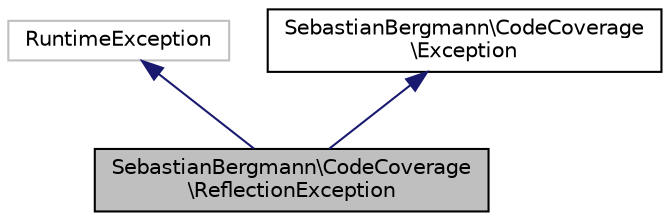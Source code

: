 digraph "SebastianBergmann\CodeCoverage\ReflectionException"
{
  edge [fontname="Helvetica",fontsize="10",labelfontname="Helvetica",labelfontsize="10"];
  node [fontname="Helvetica",fontsize="10",shape=record];
  Node0 [label="SebastianBergmann\\CodeCoverage\l\\ReflectionException",height=0.2,width=0.4,color="black", fillcolor="grey75", style="filled", fontcolor="black"];
  Node1 -> Node0 [dir="back",color="midnightblue",fontsize="10",style="solid",fontname="Helvetica"];
  Node1 [label="RuntimeException",height=0.2,width=0.4,color="grey75", fillcolor="white", style="filled"];
  Node2 -> Node0 [dir="back",color="midnightblue",fontsize="10",style="solid",fontname="Helvetica"];
  Node2 [label="SebastianBergmann\\CodeCoverage\l\\Exception",height=0.2,width=0.4,color="black", fillcolor="white", style="filled",URL="$interfaceSebastianBergmann_1_1CodeCoverage_1_1Exception.html"];
}
